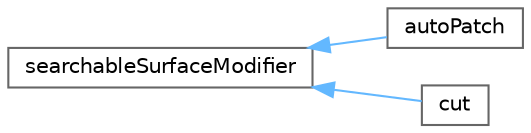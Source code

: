 digraph "Graphical Class Hierarchy"
{
 // LATEX_PDF_SIZE
  bgcolor="transparent";
  edge [fontname=Helvetica,fontsize=10,labelfontname=Helvetica,labelfontsize=10];
  node [fontname=Helvetica,fontsize=10,shape=box,height=0.2,width=0.4];
  rankdir="LR";
  Node0 [id="Node000000",label="searchableSurfaceModifier",height=0.2,width=0.4,color="grey40", fillcolor="white", style="filled",URL="$classFoam_1_1searchableSurfaceModifier.html",tooltip="Changing a surface."];
  Node0 -> Node1 [id="edge5289_Node000000_Node000001",dir="back",color="steelblue1",style="solid",tooltip=" "];
  Node1 [id="Node000001",label="autoPatch",height=0.2,width=0.4,color="grey40", fillcolor="white", style="filled",URL="$classFoam_1_1searchableSurfaceModifiers_1_1autoPatch.html",tooltip=" "];
  Node0 -> Node2 [id="edge5290_Node000000_Node000002",dir="back",color="steelblue1",style="solid",tooltip=" "];
  Node2 [id="Node000002",label="cut",height=0.2,width=0.4,color="grey40", fillcolor="white", style="filled",URL="$classFoam_1_1searchableSurfaceModifiers_1_1cut.html",tooltip=" "];
}
